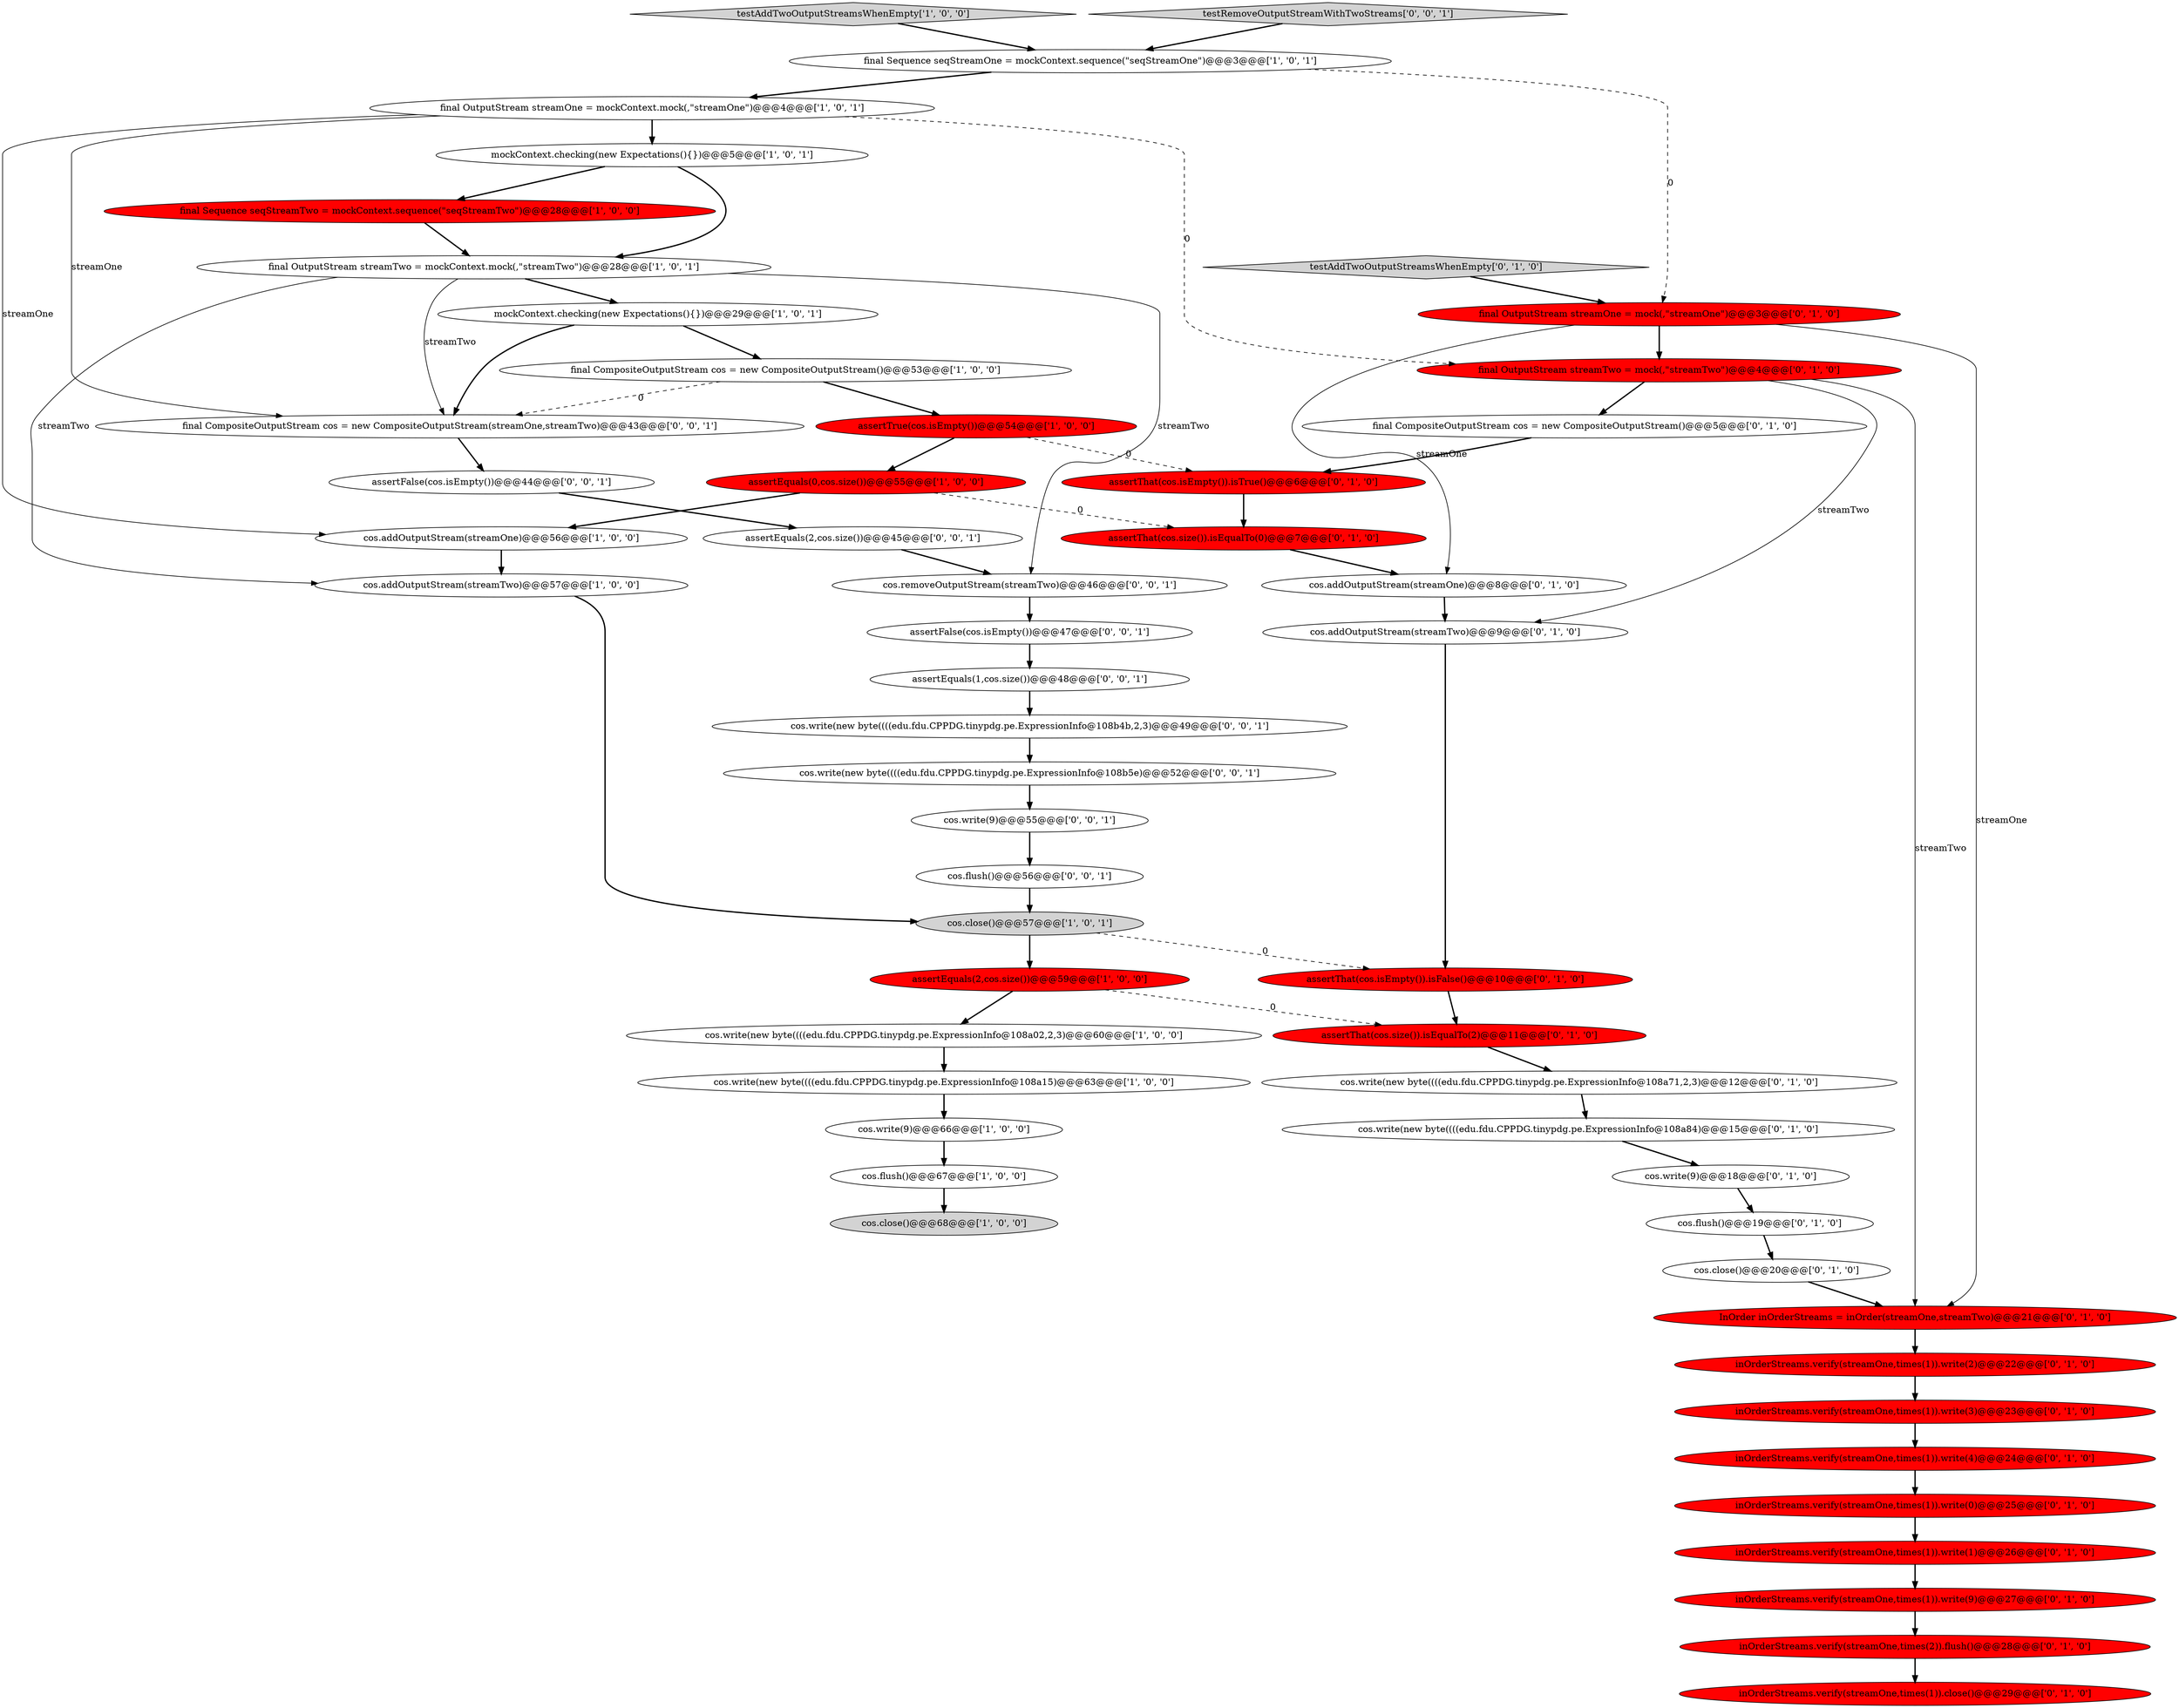 digraph {
1 [style = filled, label = "assertEquals(2,cos.size())@@@59@@@['1', '0', '0']", fillcolor = red, shape = ellipse image = "AAA1AAABBB1BBB"];
26 [style = filled, label = "assertThat(cos.size()).isEqualTo(2)@@@11@@@['0', '1', '0']", fillcolor = red, shape = ellipse image = "AAA1AAABBB2BBB"];
47 [style = filled, label = "cos.write(new byte((((edu.fdu.CPPDG.tinypdg.pe.ExpressionInfo@108b5e)@@@52@@@['0', '0', '1']", fillcolor = white, shape = ellipse image = "AAA0AAABBB3BBB"];
20 [style = filled, label = "cos.write(new byte((((edu.fdu.CPPDG.tinypdg.pe.ExpressionInfo@108a84)@@@15@@@['0', '1', '0']", fillcolor = white, shape = ellipse image = "AAA0AAABBB2BBB"];
29 [style = filled, label = "cos.write(9)@@@18@@@['0', '1', '0']", fillcolor = white, shape = ellipse image = "AAA0AAABBB2BBB"];
31 [style = filled, label = "final CompositeOutputStream cos = new CompositeOutputStream()@@@5@@@['0', '1', '0']", fillcolor = white, shape = ellipse image = "AAA0AAABBB2BBB"];
37 [style = filled, label = "inOrderStreams.verify(streamOne,times(1)).close()@@@29@@@['0', '1', '0']", fillcolor = red, shape = ellipse image = "AAA1AAABBB2BBB"];
41 [style = filled, label = "final OutputStream streamOne = mock(,\"streamOne\")@@@3@@@['0', '1', '0']", fillcolor = red, shape = ellipse image = "AAA1AAABBB2BBB"];
13 [style = filled, label = "final Sequence seqStreamOne = mockContext.sequence(\"seqStreamOne\")@@@3@@@['1', '0', '1']", fillcolor = white, shape = ellipse image = "AAA0AAABBB1BBB"];
23 [style = filled, label = "cos.flush()@@@19@@@['0', '1', '0']", fillcolor = white, shape = ellipse image = "AAA0AAABBB2BBB"];
39 [style = filled, label = "final OutputStream streamTwo = mock(,\"streamTwo\")@@@4@@@['0', '1', '0']", fillcolor = red, shape = ellipse image = "AAA1AAABBB2BBB"];
0 [style = filled, label = "cos.write(new byte((((edu.fdu.CPPDG.tinypdg.pe.ExpressionInfo@108a15)@@@63@@@['1', '0', '0']", fillcolor = white, shape = ellipse image = "AAA0AAABBB1BBB"];
43 [style = filled, label = "assertFalse(cos.isEmpty())@@@47@@@['0', '0', '1']", fillcolor = white, shape = ellipse image = "AAA0AAABBB3BBB"];
6 [style = filled, label = "final OutputStream streamTwo = mockContext.mock(,\"streamTwo\")@@@28@@@['1', '0', '1']", fillcolor = white, shape = ellipse image = "AAA0AAABBB1BBB"];
52 [style = filled, label = "cos.write(9)@@@55@@@['0', '0', '1']", fillcolor = white, shape = ellipse image = "AAA0AAABBB3BBB"];
40 [style = filled, label = "assertThat(cos.size()).isEqualTo(0)@@@7@@@['0', '1', '0']", fillcolor = red, shape = ellipse image = "AAA1AAABBB2BBB"];
30 [style = filled, label = "inOrderStreams.verify(streamOne,times(1)).write(3)@@@23@@@['0', '1', '0']", fillcolor = red, shape = ellipse image = "AAA1AAABBB2BBB"];
53 [style = filled, label = "cos.flush()@@@56@@@['0', '0', '1']", fillcolor = white, shape = ellipse image = "AAA0AAABBB3BBB"];
24 [style = filled, label = "cos.addOutputStream(streamTwo)@@@9@@@['0', '1', '0']", fillcolor = white, shape = ellipse image = "AAA0AAABBB2BBB"];
2 [style = filled, label = "cos.addOutputStream(streamTwo)@@@57@@@['1', '0', '0']", fillcolor = white, shape = ellipse image = "AAA0AAABBB1BBB"];
33 [style = filled, label = "inOrderStreams.verify(streamOne,times(1)).write(1)@@@26@@@['0', '1', '0']", fillcolor = red, shape = ellipse image = "AAA1AAABBB2BBB"];
42 [style = filled, label = "inOrderStreams.verify(streamOne,times(1)).write(9)@@@27@@@['0', '1', '0']", fillcolor = red, shape = ellipse image = "AAA1AAABBB2BBB"];
19 [style = filled, label = "InOrder inOrderStreams = inOrder(streamOne,streamTwo)@@@21@@@['0', '1', '0']", fillcolor = red, shape = ellipse image = "AAA1AAABBB2BBB"];
27 [style = filled, label = "inOrderStreams.verify(streamOne,times(1)).write(2)@@@22@@@['0', '1', '0']", fillcolor = red, shape = ellipse image = "AAA1AAABBB2BBB"];
44 [style = filled, label = "final CompositeOutputStream cos = new CompositeOutputStream(streamOne,streamTwo)@@@43@@@['0', '0', '1']", fillcolor = white, shape = ellipse image = "AAA0AAABBB3BBB"];
32 [style = filled, label = "inOrderStreams.verify(streamOne,times(1)).write(0)@@@25@@@['0', '1', '0']", fillcolor = red, shape = ellipse image = "AAA1AAABBB2BBB"];
50 [style = filled, label = "assertFalse(cos.isEmpty())@@@44@@@['0', '0', '1']", fillcolor = white, shape = ellipse image = "AAA0AAABBB3BBB"];
5 [style = filled, label = "cos.write(9)@@@66@@@['1', '0', '0']", fillcolor = white, shape = ellipse image = "AAA0AAABBB1BBB"];
28 [style = filled, label = "inOrderStreams.verify(streamOne,times(1)).write(4)@@@24@@@['0', '1', '0']", fillcolor = red, shape = ellipse image = "AAA1AAABBB2BBB"];
22 [style = filled, label = "assertThat(cos.isEmpty()).isTrue()@@@6@@@['0', '1', '0']", fillcolor = red, shape = ellipse image = "AAA1AAABBB2BBB"];
51 [style = filled, label = "assertEquals(1,cos.size())@@@48@@@['0', '0', '1']", fillcolor = white, shape = ellipse image = "AAA0AAABBB3BBB"];
18 [style = filled, label = "cos.addOutputStream(streamOne)@@@56@@@['1', '0', '0']", fillcolor = white, shape = ellipse image = "AAA0AAABBB1BBB"];
36 [style = filled, label = "inOrderStreams.verify(streamOne,times(2)).flush()@@@28@@@['0', '1', '0']", fillcolor = red, shape = ellipse image = "AAA1AAABBB2BBB"];
45 [style = filled, label = "assertEquals(2,cos.size())@@@45@@@['0', '0', '1']", fillcolor = white, shape = ellipse image = "AAA0AAABBB3BBB"];
17 [style = filled, label = "final CompositeOutputStream cos = new CompositeOutputStream()@@@53@@@['1', '0', '0']", fillcolor = white, shape = ellipse image = "AAA0AAABBB1BBB"];
11 [style = filled, label = "testAddTwoOutputStreamsWhenEmpty['1', '0', '0']", fillcolor = lightgray, shape = diamond image = "AAA0AAABBB1BBB"];
12 [style = filled, label = "cos.close()@@@68@@@['1', '0', '0']", fillcolor = lightgray, shape = ellipse image = "AAA0AAABBB1BBB"];
16 [style = filled, label = "cos.write(new byte((((edu.fdu.CPPDG.tinypdg.pe.ExpressionInfo@108a02,2,3)@@@60@@@['1', '0', '0']", fillcolor = white, shape = ellipse image = "AAA0AAABBB1BBB"];
7 [style = filled, label = "assertTrue(cos.isEmpty())@@@54@@@['1', '0', '0']", fillcolor = red, shape = ellipse image = "AAA1AAABBB1BBB"];
35 [style = filled, label = "cos.close()@@@20@@@['0', '1', '0']", fillcolor = white, shape = ellipse image = "AAA0AAABBB2BBB"];
49 [style = filled, label = "cos.removeOutputStream(streamTwo)@@@46@@@['0', '0', '1']", fillcolor = white, shape = ellipse image = "AAA0AAABBB3BBB"];
10 [style = filled, label = "final Sequence seqStreamTwo = mockContext.sequence(\"seqStreamTwo\")@@@28@@@['1', '0', '0']", fillcolor = red, shape = ellipse image = "AAA1AAABBB1BBB"];
9 [style = filled, label = "final OutputStream streamOne = mockContext.mock(,\"streamOne\")@@@4@@@['1', '0', '1']", fillcolor = white, shape = ellipse image = "AAA0AAABBB1BBB"];
8 [style = filled, label = "cos.close()@@@57@@@['1', '0', '1']", fillcolor = lightgray, shape = ellipse image = "AAA0AAABBB1BBB"];
25 [style = filled, label = "assertThat(cos.isEmpty()).isFalse()@@@10@@@['0', '1', '0']", fillcolor = red, shape = ellipse image = "AAA1AAABBB2BBB"];
15 [style = filled, label = "mockContext.checking(new Expectations(){})@@@5@@@['1', '0', '1']", fillcolor = white, shape = ellipse image = "AAA0AAABBB1BBB"];
34 [style = filled, label = "cos.write(new byte((((edu.fdu.CPPDG.tinypdg.pe.ExpressionInfo@108a71,2,3)@@@12@@@['0', '1', '0']", fillcolor = white, shape = ellipse image = "AAA0AAABBB2BBB"];
38 [style = filled, label = "testAddTwoOutputStreamsWhenEmpty['0', '1', '0']", fillcolor = lightgray, shape = diamond image = "AAA0AAABBB2BBB"];
3 [style = filled, label = "cos.flush()@@@67@@@['1', '0', '0']", fillcolor = white, shape = ellipse image = "AAA0AAABBB1BBB"];
4 [style = filled, label = "assertEquals(0,cos.size())@@@55@@@['1', '0', '0']", fillcolor = red, shape = ellipse image = "AAA1AAABBB1BBB"];
14 [style = filled, label = "mockContext.checking(new Expectations(){})@@@29@@@['1', '0', '1']", fillcolor = white, shape = ellipse image = "AAA0AAABBB1BBB"];
46 [style = filled, label = "testRemoveOutputStreamWithTwoStreams['0', '0', '1']", fillcolor = lightgray, shape = diamond image = "AAA0AAABBB3BBB"];
48 [style = filled, label = "cos.write(new byte((((edu.fdu.CPPDG.tinypdg.pe.ExpressionInfo@108b4b,2,3)@@@49@@@['0', '0', '1']", fillcolor = white, shape = ellipse image = "AAA0AAABBB3BBB"];
21 [style = filled, label = "cos.addOutputStream(streamOne)@@@8@@@['0', '1', '0']", fillcolor = white, shape = ellipse image = "AAA0AAABBB2BBB"];
5->3 [style = bold, label=""];
41->21 [style = solid, label="streamOne"];
9->39 [style = dashed, label="0"];
15->10 [style = bold, label=""];
16->0 [style = bold, label=""];
31->22 [style = bold, label=""];
34->20 [style = bold, label=""];
52->53 [style = bold, label=""];
46->13 [style = bold, label=""];
20->29 [style = bold, label=""];
1->26 [style = dashed, label="0"];
45->49 [style = bold, label=""];
27->30 [style = bold, label=""];
6->2 [style = solid, label="streamTwo"];
26->34 [style = bold, label=""];
43->51 [style = bold, label=""];
35->19 [style = bold, label=""];
14->17 [style = bold, label=""];
44->50 [style = bold, label=""];
4->18 [style = bold, label=""];
22->40 [style = bold, label=""];
21->24 [style = bold, label=""];
38->41 [style = bold, label=""];
7->4 [style = bold, label=""];
3->12 [style = bold, label=""];
29->23 [style = bold, label=""];
18->2 [style = bold, label=""];
42->36 [style = bold, label=""];
15->6 [style = bold, label=""];
14->44 [style = bold, label=""];
9->18 [style = solid, label="streamOne"];
10->6 [style = bold, label=""];
49->43 [style = bold, label=""];
32->33 [style = bold, label=""];
13->41 [style = dashed, label="0"];
28->32 [style = bold, label=""];
23->35 [style = bold, label=""];
6->14 [style = bold, label=""];
17->7 [style = bold, label=""];
8->1 [style = bold, label=""];
9->44 [style = solid, label="streamOne"];
17->44 [style = dashed, label="0"];
51->48 [style = bold, label=""];
30->28 [style = bold, label=""];
6->49 [style = solid, label="streamTwo"];
39->31 [style = bold, label=""];
1->16 [style = bold, label=""];
9->15 [style = bold, label=""];
24->25 [style = bold, label=""];
33->42 [style = bold, label=""];
19->27 [style = bold, label=""];
48->47 [style = bold, label=""];
11->13 [style = bold, label=""];
25->26 [style = bold, label=""];
41->19 [style = solid, label="streamOne"];
50->45 [style = bold, label=""];
39->24 [style = solid, label="streamTwo"];
6->44 [style = solid, label="streamTwo"];
53->8 [style = bold, label=""];
8->25 [style = dashed, label="0"];
13->9 [style = bold, label=""];
36->37 [style = bold, label=""];
41->39 [style = bold, label=""];
47->52 [style = bold, label=""];
4->40 [style = dashed, label="0"];
7->22 [style = dashed, label="0"];
40->21 [style = bold, label=""];
39->19 [style = solid, label="streamTwo"];
2->8 [style = bold, label=""];
0->5 [style = bold, label=""];
}
